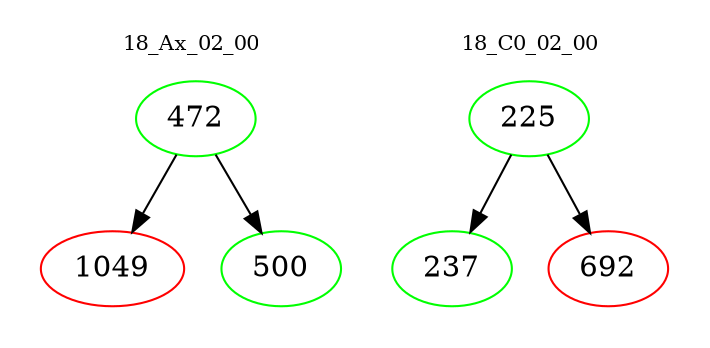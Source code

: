 digraph{
subgraph cluster_0 {
color = white
label = "18_Ax_02_00";
fontsize=10;
T0_472 [label="472", color="green"]
T0_472 -> T0_1049 [color="black"]
T0_1049 [label="1049", color="red"]
T0_472 -> T0_500 [color="black"]
T0_500 [label="500", color="green"]
}
subgraph cluster_1 {
color = white
label = "18_C0_02_00";
fontsize=10;
T1_225 [label="225", color="green"]
T1_225 -> T1_237 [color="black"]
T1_237 [label="237", color="green"]
T1_225 -> T1_692 [color="black"]
T1_692 [label="692", color="red"]
}
}

